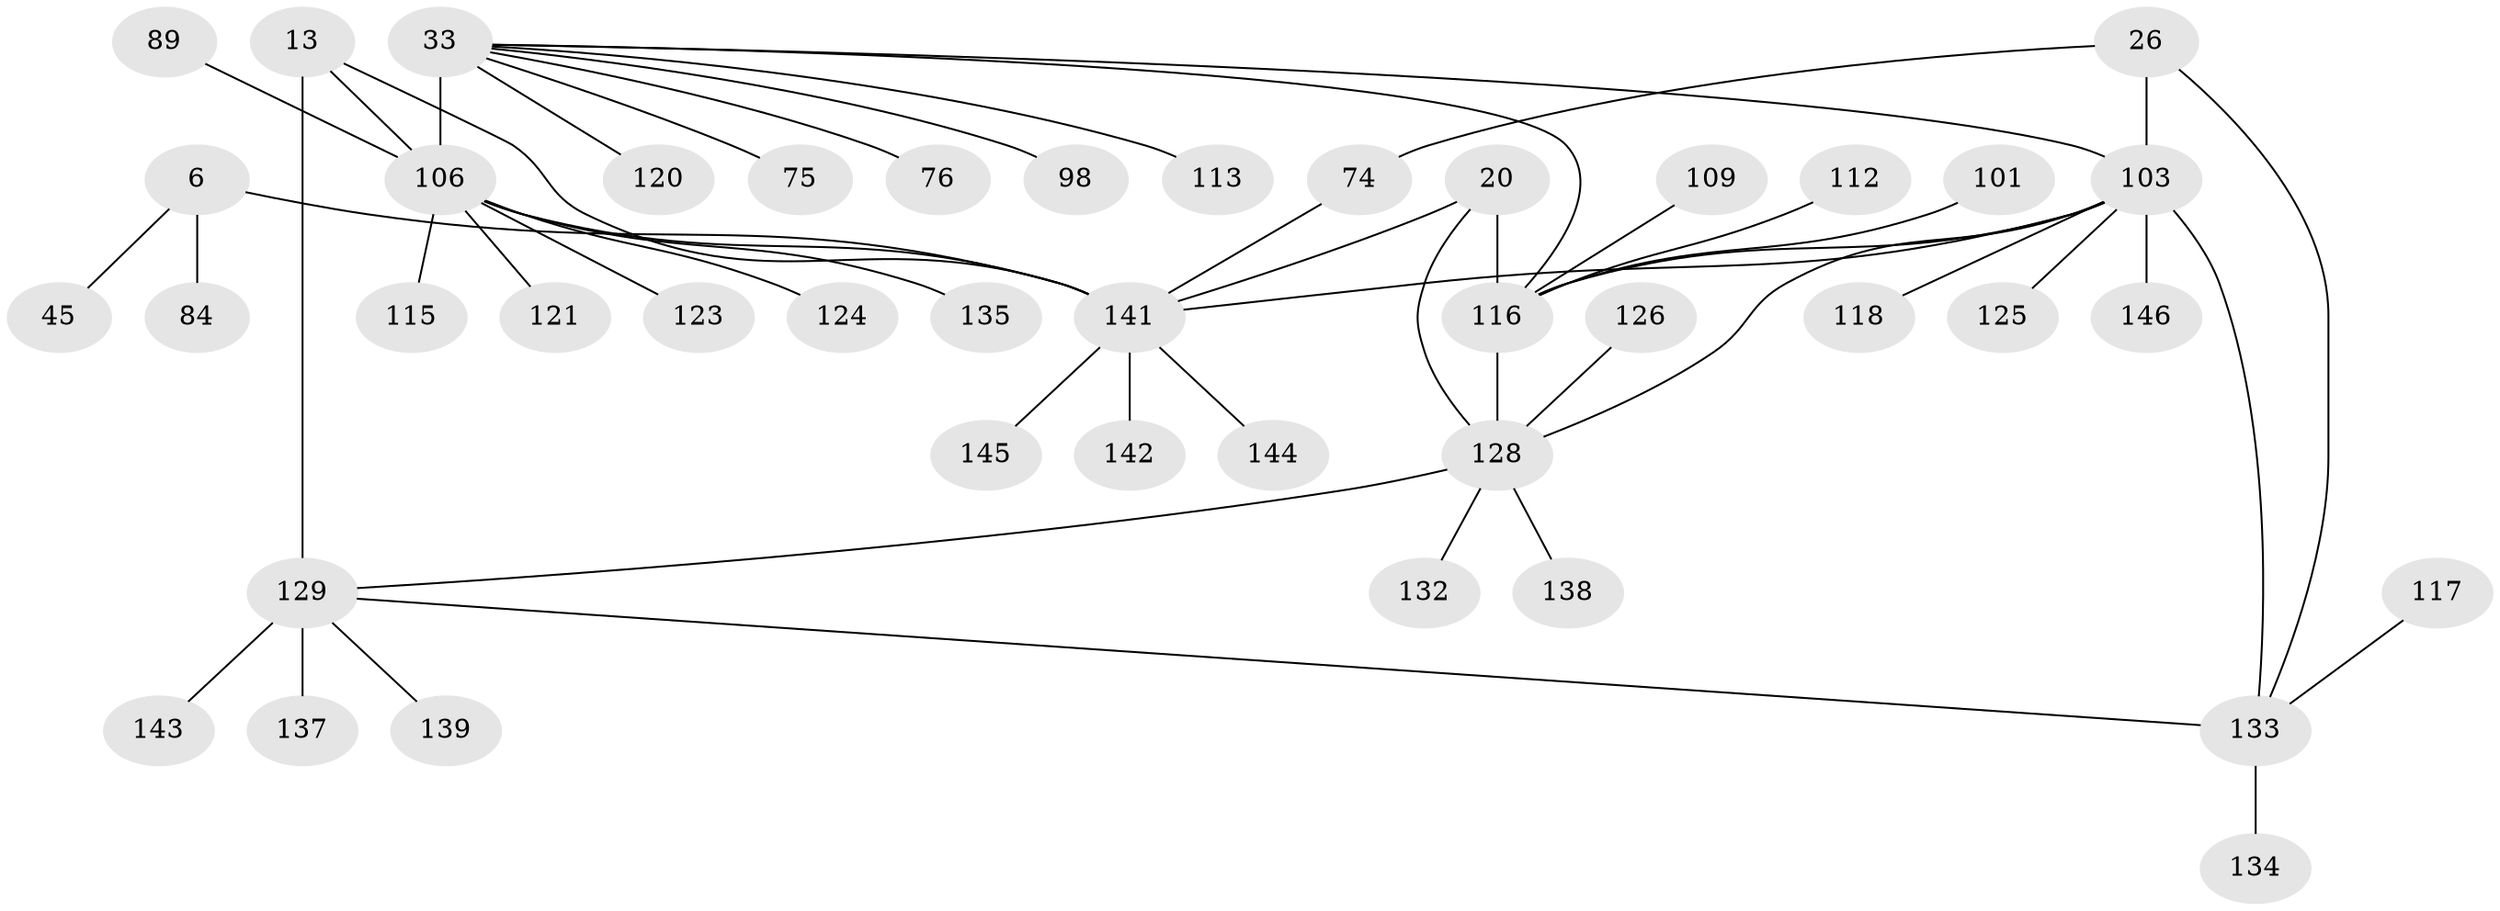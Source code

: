 // original degree distribution, {12: 0.0136986301369863, 9: 0.03424657534246575, 13: 0.02054794520547945, 14: 0.0136986301369863, 8: 0.04794520547945205, 6: 0.02054794520547945, 11: 0.02054794520547945, 7: 0.03424657534246575, 10: 0.0273972602739726, 16: 0.00684931506849315, 1: 0.6301369863013698, 2: 0.10273972602739725, 3: 0.0273972602739726}
// Generated by graph-tools (version 1.1) at 2025/57/03/04/25 21:57:58]
// undirected, 43 vertices, 52 edges
graph export_dot {
graph [start="1"]
  node [color=gray90,style=filled];
  6 [super="+5"];
  13 [super="+12"];
  20 [super="+16"];
  26 [super="+22"];
  33 [super="+30+32"];
  45;
  74 [super="+62"];
  75;
  76;
  84;
  89;
  98;
  101 [super="+40"];
  103 [super="+97"];
  106 [super="+35+47+34+36+50+67+68+70+77"];
  109;
  112;
  113 [super="+92"];
  115 [super="+63+79"];
  116 [super="+21+55+81+85+90+100"];
  117;
  118;
  120;
  121 [super="+91+95"];
  123;
  124;
  125;
  126 [super="+107"];
  128 [super="+72+80+102+105+114"];
  129 [super="+11+56+59+60+61+78+14+58+86+87+88+104+111"];
  132;
  133 [super="+27+82+83"];
  134;
  135;
  137 [super="+93"];
  138;
  139;
  141 [super="+140"];
  142;
  143 [super="+96"];
  144 [super="+69+119"];
  145;
  146 [super="+53"];
  6 -- 45;
  6 -- 84;
  6 -- 141 [weight=10];
  13 -- 106;
  13 -- 129 [weight=10];
  13 -- 141;
  20 -- 116 [weight=6];
  20 -- 128 [weight=4];
  20 -- 141;
  26 -- 74;
  26 -- 133 [weight=4];
  26 -- 103 [weight=6];
  33 -- 75;
  33 -- 76;
  33 -- 113;
  33 -- 106 [weight=12];
  33 -- 98;
  33 -- 116;
  33 -- 120;
  33 -- 103;
  74 -- 141 [weight=2];
  89 -- 106;
  101 -- 116;
  103 -- 128 [weight=3];
  103 -- 133 [weight=6];
  103 -- 146;
  103 -- 116;
  103 -- 118;
  103 -- 125;
  103 -- 141 [weight=2];
  106 -- 121;
  106 -- 123;
  106 -- 135;
  106 -- 115;
  106 -- 124;
  106 -- 141 [weight=3];
  109 -- 116;
  112 -- 116;
  116 -- 128 [weight=6];
  117 -- 133;
  126 -- 128;
  128 -- 129;
  128 -- 132;
  128 -- 138;
  129 -- 137;
  129 -- 143;
  129 -- 133;
  129 -- 139;
  133 -- 134;
  141 -- 142;
  141 -- 144;
  141 -- 145;
}
